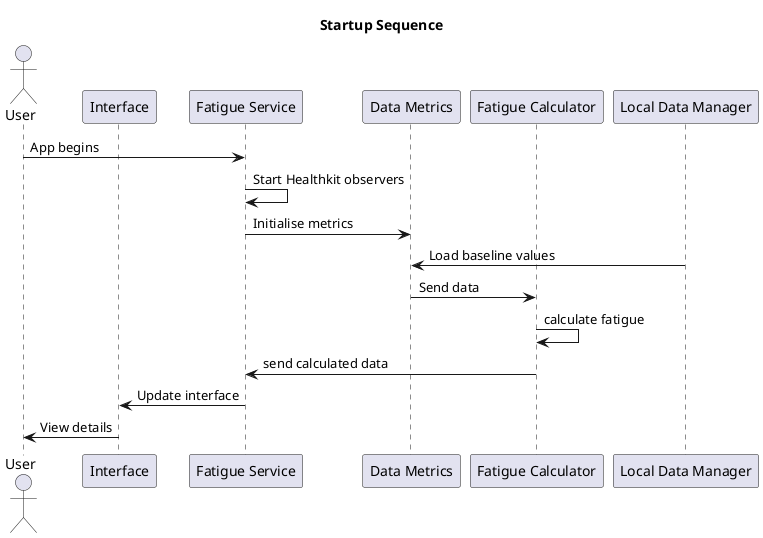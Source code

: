 @startuml startup
title Startup Sequence

Actor User
participant "Interface" as interface
participant "Fatigue Service" as service
participant "Data Metrics" as data
participant "Fatigue Calculator" as fatigue
participant "Local Data Manager" as storage

User -> service: App begins
service -> service: Start Healthkit observers
service -> data: Initialise metrics
storage -> data: Load baseline values
data -> fatigue: Send data
fatigue -> fatigue : calculate fatigue
fatigue -> service : send calculated data
service -> interface: Update interface
interface -> User : View details

@enduml 